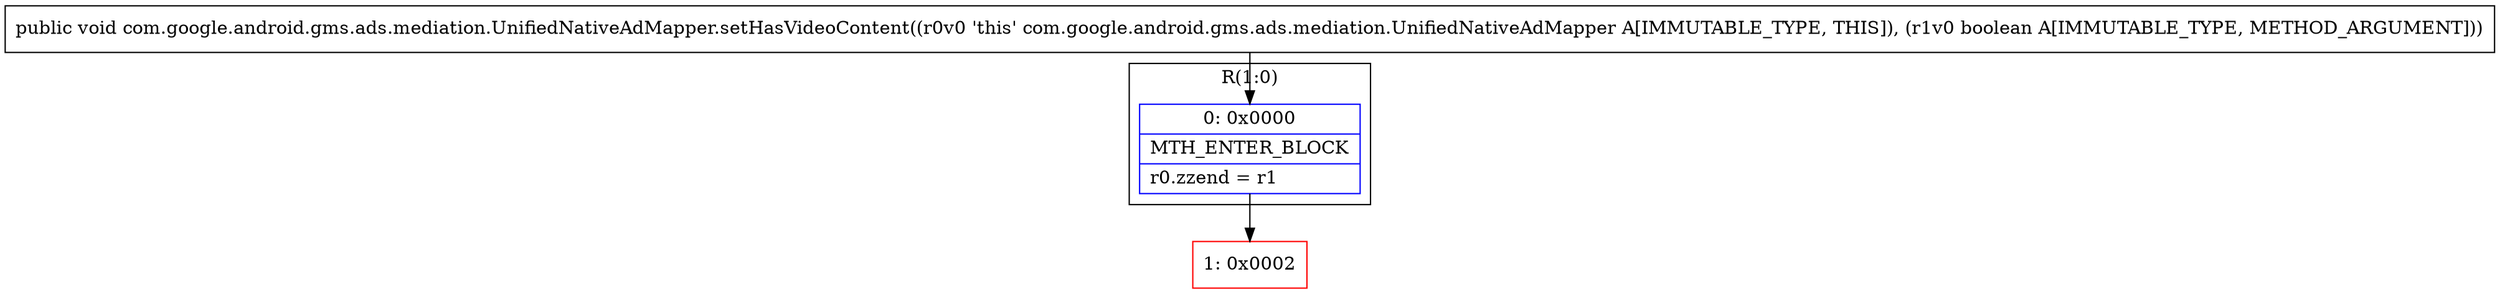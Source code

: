 digraph "CFG forcom.google.android.gms.ads.mediation.UnifiedNativeAdMapper.setHasVideoContent(Z)V" {
subgraph cluster_Region_731030460 {
label = "R(1:0)";
node [shape=record,color=blue];
Node_0 [shape=record,label="{0\:\ 0x0000|MTH_ENTER_BLOCK\l|r0.zzend = r1\l}"];
}
Node_1 [shape=record,color=red,label="{1\:\ 0x0002}"];
MethodNode[shape=record,label="{public void com.google.android.gms.ads.mediation.UnifiedNativeAdMapper.setHasVideoContent((r0v0 'this' com.google.android.gms.ads.mediation.UnifiedNativeAdMapper A[IMMUTABLE_TYPE, THIS]), (r1v0 boolean A[IMMUTABLE_TYPE, METHOD_ARGUMENT])) }"];
MethodNode -> Node_0;
Node_0 -> Node_1;
}

